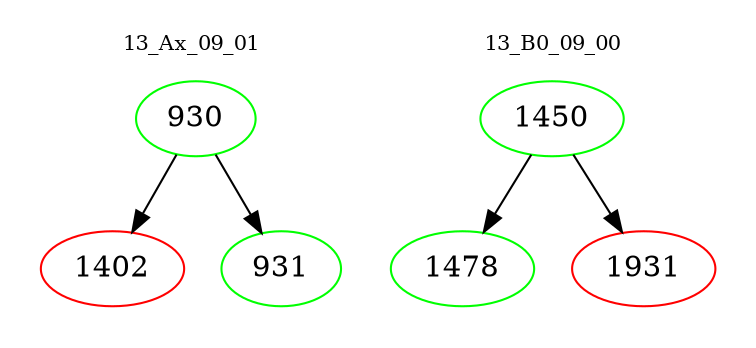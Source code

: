 digraph{
subgraph cluster_0 {
color = white
label = "13_Ax_09_01";
fontsize=10;
T0_930 [label="930", color="green"]
T0_930 -> T0_1402 [color="black"]
T0_1402 [label="1402", color="red"]
T0_930 -> T0_931 [color="black"]
T0_931 [label="931", color="green"]
}
subgraph cluster_1 {
color = white
label = "13_B0_09_00";
fontsize=10;
T1_1450 [label="1450", color="green"]
T1_1450 -> T1_1478 [color="black"]
T1_1478 [label="1478", color="green"]
T1_1450 -> T1_1931 [color="black"]
T1_1931 [label="1931", color="red"]
}
}

